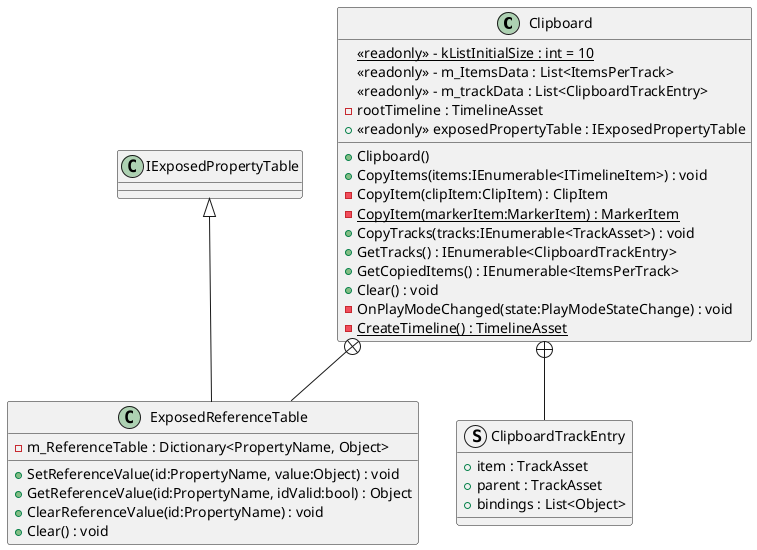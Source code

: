 @startuml
class Clipboard {
    {static} <<readonly>> - kListInitialSize : int = 10
    <<readonly>> - m_ItemsData : List<ItemsPerTrack>
    <<readonly>> - m_trackData : List<ClipboardTrackEntry>
    - rootTimeline : TimelineAsset
    + <<readonly>> exposedPropertyTable : IExposedPropertyTable
    + Clipboard()
    + CopyItems(items:IEnumerable<ITimelineItem>) : void
    - CopyItem(clipItem:ClipItem) : ClipItem
    {static} - CopyItem(markerItem:MarkerItem) : MarkerItem
    + CopyTracks(tracks:IEnumerable<TrackAsset>) : void
    + GetTracks() : IEnumerable<ClipboardTrackEntry>
    + GetCopiedItems() : IEnumerable<ItemsPerTrack>
    + Clear() : void
    - OnPlayModeChanged(state:PlayModeStateChange) : void
    {static} - CreateTimeline() : TimelineAsset
}
class ExposedReferenceTable {
    - m_ReferenceTable : Dictionary<PropertyName, Object>
    + SetReferenceValue(id:PropertyName, value:Object) : void
    + GetReferenceValue(id:PropertyName, idValid:bool) : Object
    + ClearReferenceValue(id:PropertyName) : void
    + Clear() : void
}
struct ClipboardTrackEntry {
    + item : TrackAsset
    + parent : TrackAsset
    + bindings : List<Object>
}
Clipboard +-- ExposedReferenceTable
IExposedPropertyTable <|-- ExposedReferenceTable
Clipboard +-- ClipboardTrackEntry
@enduml
